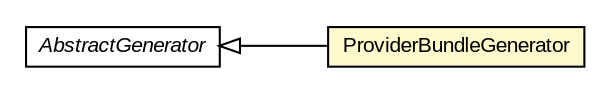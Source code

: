 #!/usr/local/bin/dot
#
# Class diagram 
# Generated by UMLGraph version R5_6-24-gf6e263 (http://www.umlgraph.org/)
#

digraph G {
	edge [fontname="arial",fontsize=10,labelfontname="arial",labelfontsize=10];
	node [fontname="arial",fontsize=10,shape=plaintext];
	nodesep=0.25;
	ranksep=0.5;
	rankdir=LR;
	// com.gwtplatform.mvp.rebind.ProviderBundleGenerator
	c399634 [label=<<table title="com.gwtplatform.mvp.rebind.ProviderBundleGenerator" border="0" cellborder="1" cellspacing="0" cellpadding="2" port="p" bgcolor="lemonChiffon" href="./ProviderBundleGenerator.html">
		<tr><td><table border="0" cellspacing="0" cellpadding="1">
<tr><td align="center" balign="center"> ProviderBundleGenerator </td></tr>
		</table></td></tr>
		</table>>, URL="./ProviderBundleGenerator.html", fontname="arial", fontcolor="black", fontsize=10.0];
	// com.gwtplatform.mvp.rebind.AbstractGenerator
	c399646 [label=<<table title="com.gwtplatform.mvp.rebind.AbstractGenerator" border="0" cellborder="1" cellspacing="0" cellpadding="2" port="p" href="./AbstractGenerator.html">
		<tr><td><table border="0" cellspacing="0" cellpadding="1">
<tr><td align="center" balign="center"><font face="arial italic"> AbstractGenerator </font></td></tr>
		</table></td></tr>
		</table>>, URL="./AbstractGenerator.html", fontname="arial", fontcolor="black", fontsize=10.0];
	//com.gwtplatform.mvp.rebind.ProviderBundleGenerator extends com.gwtplatform.mvp.rebind.AbstractGenerator
	c399646:p -> c399634:p [dir=back,arrowtail=empty];
}

